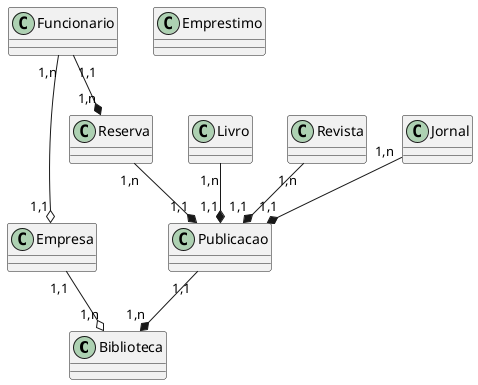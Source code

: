 @startuml biblioteca
class Biblioteca {}
class Empresa {}
class Funcionario {}
class Publicacao {}
class Livro {}
class Revista {}
Class Jornal {}
class Reserva {}
class Emprestimo {}

Empresa "1,1" --o "1,n" Biblioteca
Publicacao "1,1" --* "1,n" Biblioteca
Funcionario "1,n" --o "1,1" Empresa
Livro "1,n" --* "1,1" Publicacao
Revista "1,n" --* "1,1" Publicacao
Jornal "1,n" --* "1,1" Publicacao
Reserva "1,n" --* "1,1" Publicacao
Funcionario "1,1" --* "1,n" Reserva


@enduml